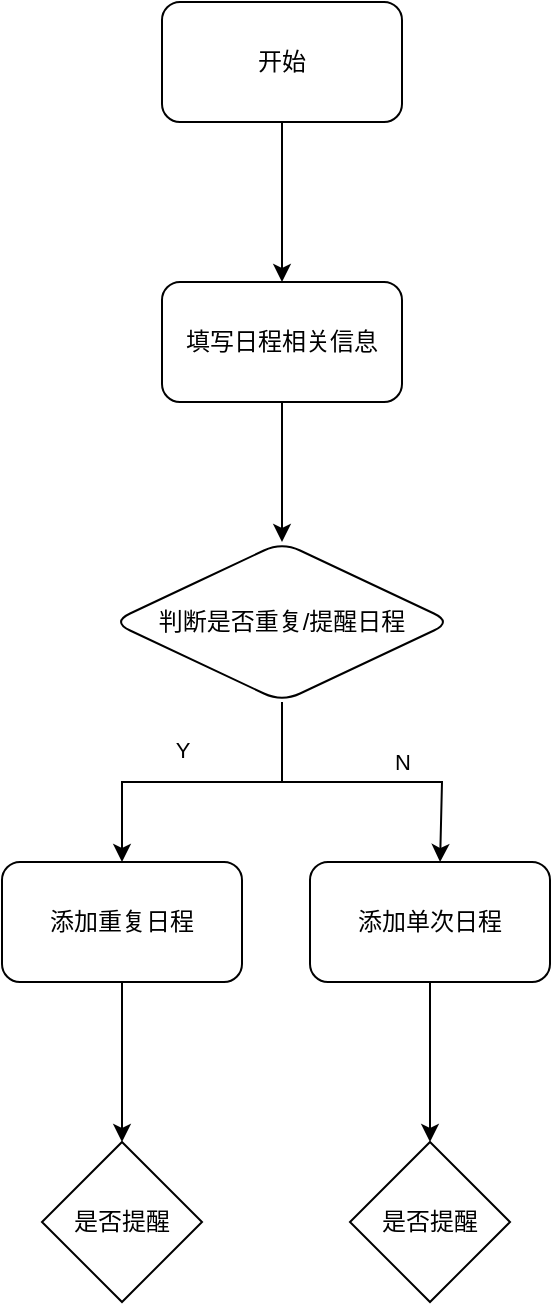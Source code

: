 <mxfile version="20.3.6" type="github" pages="2">
  <diagram id="MAB1h8szgi0ODXyEpnny" name="添加重复日程">
    <mxGraphModel dx="926" dy="537" grid="1" gridSize="10" guides="1" tooltips="1" connect="1" arrows="1" fold="1" page="1" pageScale="1" pageWidth="827" pageHeight="1169" math="0" shadow="0">
      <root>
        <mxCell id="0" />
        <mxCell id="1" parent="0" />
        <mxCell id="XIn_PPfGevVVOircJP2H-5" value="" style="edgeStyle=orthogonalEdgeStyle;rounded=0;orthogonalLoop=1;jettySize=auto;html=1;" edge="1" parent="1" source="XIn_PPfGevVVOircJP2H-1" target="XIn_PPfGevVVOircJP2H-4">
          <mxGeometry relative="1" as="geometry" />
        </mxCell>
        <mxCell id="XIn_PPfGevVVOircJP2H-1" value="开始" style="rounded=1;whiteSpace=wrap;html=1;" vertex="1" parent="1">
          <mxGeometry x="220" y="230" width="120" height="60" as="geometry" />
        </mxCell>
        <mxCell id="XIn_PPfGevVVOircJP2H-7" value="" style="edgeStyle=orthogonalEdgeStyle;rounded=0;orthogonalLoop=1;jettySize=auto;html=1;" edge="1" parent="1" source="XIn_PPfGevVVOircJP2H-4" target="XIn_PPfGevVVOircJP2H-6">
          <mxGeometry relative="1" as="geometry" />
        </mxCell>
        <mxCell id="XIn_PPfGevVVOircJP2H-4" value="填写日程相关信息" style="whiteSpace=wrap;html=1;rounded=1;" vertex="1" parent="1">
          <mxGeometry x="220" y="370" width="120" height="60" as="geometry" />
        </mxCell>
        <mxCell id="XIn_PPfGevVVOircJP2H-9" value="" style="edgeStyle=orthogonalEdgeStyle;rounded=0;orthogonalLoop=1;jettySize=auto;html=1;" edge="1" parent="1" source="XIn_PPfGevVVOircJP2H-6" target="XIn_PPfGevVVOircJP2H-8">
          <mxGeometry relative="1" as="geometry" />
        </mxCell>
        <mxCell id="XIn_PPfGevVVOircJP2H-10" value="Y" style="edgeLabel;html=1;align=center;verticalAlign=middle;resizable=0;points=[];" vertex="1" connectable="0" parent="XIn_PPfGevVVOircJP2H-9">
          <mxGeometry x="-0.721" y="2" relative="1" as="geometry">
            <mxPoint x="-52" y="1" as="offset" />
          </mxGeometry>
        </mxCell>
        <mxCell id="XIn_PPfGevVVOircJP2H-6" value="判断是否重复/提醒日程" style="rhombus;whiteSpace=wrap;html=1;rounded=1;" vertex="1" parent="1">
          <mxGeometry x="195" y="500" width="170" height="80" as="geometry" />
        </mxCell>
        <mxCell id="XIn_PPfGevVVOircJP2H-17" value="" style="edgeStyle=orthogonalEdgeStyle;rounded=0;orthogonalLoop=1;jettySize=auto;html=1;" edge="1" parent="1" source="XIn_PPfGevVVOircJP2H-8">
          <mxGeometry relative="1" as="geometry">
            <mxPoint x="200" y="800" as="targetPoint" />
          </mxGeometry>
        </mxCell>
        <mxCell id="XIn_PPfGevVVOircJP2H-8" value="添加重复日程" style="whiteSpace=wrap;html=1;rounded=1;" vertex="1" parent="1">
          <mxGeometry x="140" y="660" width="120" height="60" as="geometry" />
        </mxCell>
        <mxCell id="XIn_PPfGevVVOircJP2H-19" value="" style="edgeStyle=orthogonalEdgeStyle;rounded=0;orthogonalLoop=1;jettySize=auto;html=1;" edge="1" parent="1" source="XIn_PPfGevVVOircJP2H-11">
          <mxGeometry relative="1" as="geometry">
            <mxPoint x="354" y="800" as="targetPoint" />
          </mxGeometry>
        </mxCell>
        <mxCell id="XIn_PPfGevVVOircJP2H-11" value="添加单次日程" style="whiteSpace=wrap;html=1;rounded=1;" vertex="1" parent="1">
          <mxGeometry x="294" y="660" width="120" height="60" as="geometry" />
        </mxCell>
        <mxCell id="XIn_PPfGevVVOircJP2H-14" value="" style="endArrow=classic;html=1;rounded=0;exitX=0.5;exitY=1;exitDx=0;exitDy=0;entryX=0.542;entryY=0;entryDx=0;entryDy=0;entryPerimeter=0;" edge="1" parent="1" source="XIn_PPfGevVVOircJP2H-6" target="XIn_PPfGevVVOircJP2H-11">
          <mxGeometry width="50" height="50" relative="1" as="geometry">
            <mxPoint x="410" y="580" as="sourcePoint" />
            <mxPoint x="460" y="530" as="targetPoint" />
            <Array as="points">
              <mxPoint x="280" y="620" />
              <mxPoint x="360" y="620" />
            </Array>
          </mxGeometry>
        </mxCell>
        <mxCell id="XIn_PPfGevVVOircJP2H-15" value="N" style="edgeLabel;html=1;align=center;verticalAlign=middle;resizable=0;points=[];" vertex="1" connectable="0" parent="XIn_PPfGevVVOircJP2H-14">
          <mxGeometry x="0.175" y="2" relative="1" as="geometry">
            <mxPoint x="6" y="-8" as="offset" />
          </mxGeometry>
        </mxCell>
        <mxCell id="KkjwsZzoR1TUCXtXT1C1-1" value="是否提醒" style="rhombus;whiteSpace=wrap;html=1;" vertex="1" parent="1">
          <mxGeometry x="160" y="800" width="80" height="80" as="geometry" />
        </mxCell>
        <mxCell id="KkjwsZzoR1TUCXtXT1C1-2" value="是否提醒" style="rhombus;whiteSpace=wrap;html=1;" vertex="1" parent="1">
          <mxGeometry x="314" y="800" width="80" height="80" as="geometry" />
        </mxCell>
      </root>
    </mxGraphModel>
  </diagram>
  <diagram id="X82w-gaMkFgjlHrBTXcI" name="提醒">
    <mxGraphModel dx="926" dy="537" grid="1" gridSize="10" guides="1" tooltips="1" connect="1" arrows="1" fold="1" page="1" pageScale="1" pageWidth="827" pageHeight="1169" math="0" shadow="0">
      <root>
        <mxCell id="0" />
        <mxCell id="1" parent="0" />
        <mxCell id="V8PgLpUywQVGaDF0U4Zf-1" value="" style="edgeStyle=orthogonalEdgeStyle;rounded=0;orthogonalLoop=1;jettySize=auto;html=1;" edge="1" parent="1" source="V8PgLpUywQVGaDF0U4Zf-2" target="V8PgLpUywQVGaDF0U4Zf-4">
          <mxGeometry relative="1" as="geometry" />
        </mxCell>
        <mxCell id="V8PgLpUywQVGaDF0U4Zf-2" value="开始" style="rounded=1;whiteSpace=wrap;html=1;" vertex="1" parent="1">
          <mxGeometry x="220" y="230" width="120" height="60" as="geometry" />
        </mxCell>
        <mxCell id="V8PgLpUywQVGaDF0U4Zf-3" value="" style="edgeStyle=orthogonalEdgeStyle;rounded=0;orthogonalLoop=1;jettySize=auto;html=1;" edge="1" parent="1" source="V8PgLpUywQVGaDF0U4Zf-4" target="V8PgLpUywQVGaDF0U4Zf-7">
          <mxGeometry relative="1" as="geometry" />
        </mxCell>
        <mxCell id="V8PgLpUywQVGaDF0U4Zf-4" value="填写日程相关信息" style="whiteSpace=wrap;html=1;rounded=1;" vertex="1" parent="1">
          <mxGeometry x="220" y="370" width="120" height="60" as="geometry" />
        </mxCell>
        <mxCell id="V8PgLpUywQVGaDF0U4Zf-5" value="" style="edgeStyle=orthogonalEdgeStyle;rounded=0;orthogonalLoop=1;jettySize=auto;html=1;" edge="1" parent="1" source="V8PgLpUywQVGaDF0U4Zf-7" target="V8PgLpUywQVGaDF0U4Zf-9">
          <mxGeometry relative="1" as="geometry" />
        </mxCell>
        <mxCell id="V8PgLpUywQVGaDF0U4Zf-6" value="Y" style="edgeLabel;html=1;align=center;verticalAlign=middle;resizable=0;points=[];" vertex="1" connectable="0" parent="V8PgLpUywQVGaDF0U4Zf-5">
          <mxGeometry x="-0.721" y="2" relative="1" as="geometry">
            <mxPoint x="-52" y="1" as="offset" />
          </mxGeometry>
        </mxCell>
        <mxCell id="V8PgLpUywQVGaDF0U4Zf-7" value="判断是否重复日程" style="rhombus;whiteSpace=wrap;html=1;rounded=1;" vertex="1" parent="1">
          <mxGeometry x="195" y="500" width="170" height="80" as="geometry" />
        </mxCell>
        <mxCell id="V8PgLpUywQVGaDF0U4Zf-8" value="" style="edgeStyle=orthogonalEdgeStyle;rounded=0;orthogonalLoop=1;jettySize=auto;html=1;" edge="1" parent="1" source="V8PgLpUywQVGaDF0U4Zf-9" target="V8PgLpUywQVGaDF0U4Zf-15">
          <mxGeometry relative="1" as="geometry" />
        </mxCell>
        <mxCell id="V8PgLpUywQVGaDF0U4Zf-9" value="添加重复日程" style="whiteSpace=wrap;html=1;rounded=1;" vertex="1" parent="1">
          <mxGeometry x="140" y="660" width="120" height="60" as="geometry" />
        </mxCell>
        <mxCell id="V8PgLpUywQVGaDF0U4Zf-10" value="" style="edgeStyle=orthogonalEdgeStyle;rounded=0;orthogonalLoop=1;jettySize=auto;html=1;" edge="1" parent="1" source="V8PgLpUywQVGaDF0U4Zf-11" target="V8PgLpUywQVGaDF0U4Zf-17">
          <mxGeometry relative="1" as="geometry" />
        </mxCell>
        <mxCell id="V8PgLpUywQVGaDF0U4Zf-11" value="添加单次日程" style="whiteSpace=wrap;html=1;rounded=1;" vertex="1" parent="1">
          <mxGeometry x="294" y="660" width="120" height="60" as="geometry" />
        </mxCell>
        <mxCell id="V8PgLpUywQVGaDF0U4Zf-12" value="" style="endArrow=classic;html=1;rounded=0;exitX=0.5;exitY=1;exitDx=0;exitDy=0;entryX=0.542;entryY=0;entryDx=0;entryDy=0;entryPerimeter=0;" edge="1" parent="1" source="V8PgLpUywQVGaDF0U4Zf-7" target="V8PgLpUywQVGaDF0U4Zf-11">
          <mxGeometry width="50" height="50" relative="1" as="geometry">
            <mxPoint x="410" y="580" as="sourcePoint" />
            <mxPoint x="460" y="530" as="targetPoint" />
            <Array as="points">
              <mxPoint x="280" y="620" />
              <mxPoint x="360" y="620" />
            </Array>
          </mxGeometry>
        </mxCell>
        <mxCell id="V8PgLpUywQVGaDF0U4Zf-13" value="N" style="edgeLabel;html=1;align=center;verticalAlign=middle;resizable=0;points=[];" vertex="1" connectable="0" parent="V8PgLpUywQVGaDF0U4Zf-12">
          <mxGeometry x="0.175" y="2" relative="1" as="geometry">
            <mxPoint x="6" y="-8" as="offset" />
          </mxGeometry>
        </mxCell>
        <mxCell id="V8PgLpUywQVGaDF0U4Zf-14" value="" style="edgeStyle=orthogonalEdgeStyle;rounded=0;orthogonalLoop=1;jettySize=auto;html=1;" edge="1" parent="1" source="V8PgLpUywQVGaDF0U4Zf-15" target="V8PgLpUywQVGaDF0U4Zf-18">
          <mxGeometry relative="1" as="geometry" />
        </mxCell>
        <mxCell id="V8PgLpUywQVGaDF0U4Zf-15" value="将相关基本信息插入日程表&lt;br&gt;将重复信息插入重复表" style="whiteSpace=wrap;html=1;rounded=1;" vertex="1" parent="1">
          <mxGeometry x="140" y="800" width="120" height="60" as="geometry" />
        </mxCell>
        <mxCell id="V8PgLpUywQVGaDF0U4Zf-16" value="" style="edgeStyle=orthogonalEdgeStyle;rounded=0;orthogonalLoop=1;jettySize=auto;html=1;" edge="1" parent="1" source="V8PgLpUywQVGaDF0U4Zf-17" target="V8PgLpUywQVGaDF0U4Zf-18">
          <mxGeometry relative="1" as="geometry" />
        </mxCell>
        <mxCell id="V8PgLpUywQVGaDF0U4Zf-17" value="将相关基本信息插入日程表" style="whiteSpace=wrap;html=1;rounded=1;" vertex="1" parent="1">
          <mxGeometry x="294" y="800" width="120" height="60" as="geometry" />
        </mxCell>
        <mxCell id="V8PgLpUywQVGaDF0U4Zf-18" value="结束" style="whiteSpace=wrap;html=1;rounded=1;" vertex="1" parent="1">
          <mxGeometry x="210" y="950" width="120" height="60" as="geometry" />
        </mxCell>
      </root>
    </mxGraphModel>
  </diagram>
</mxfile>
